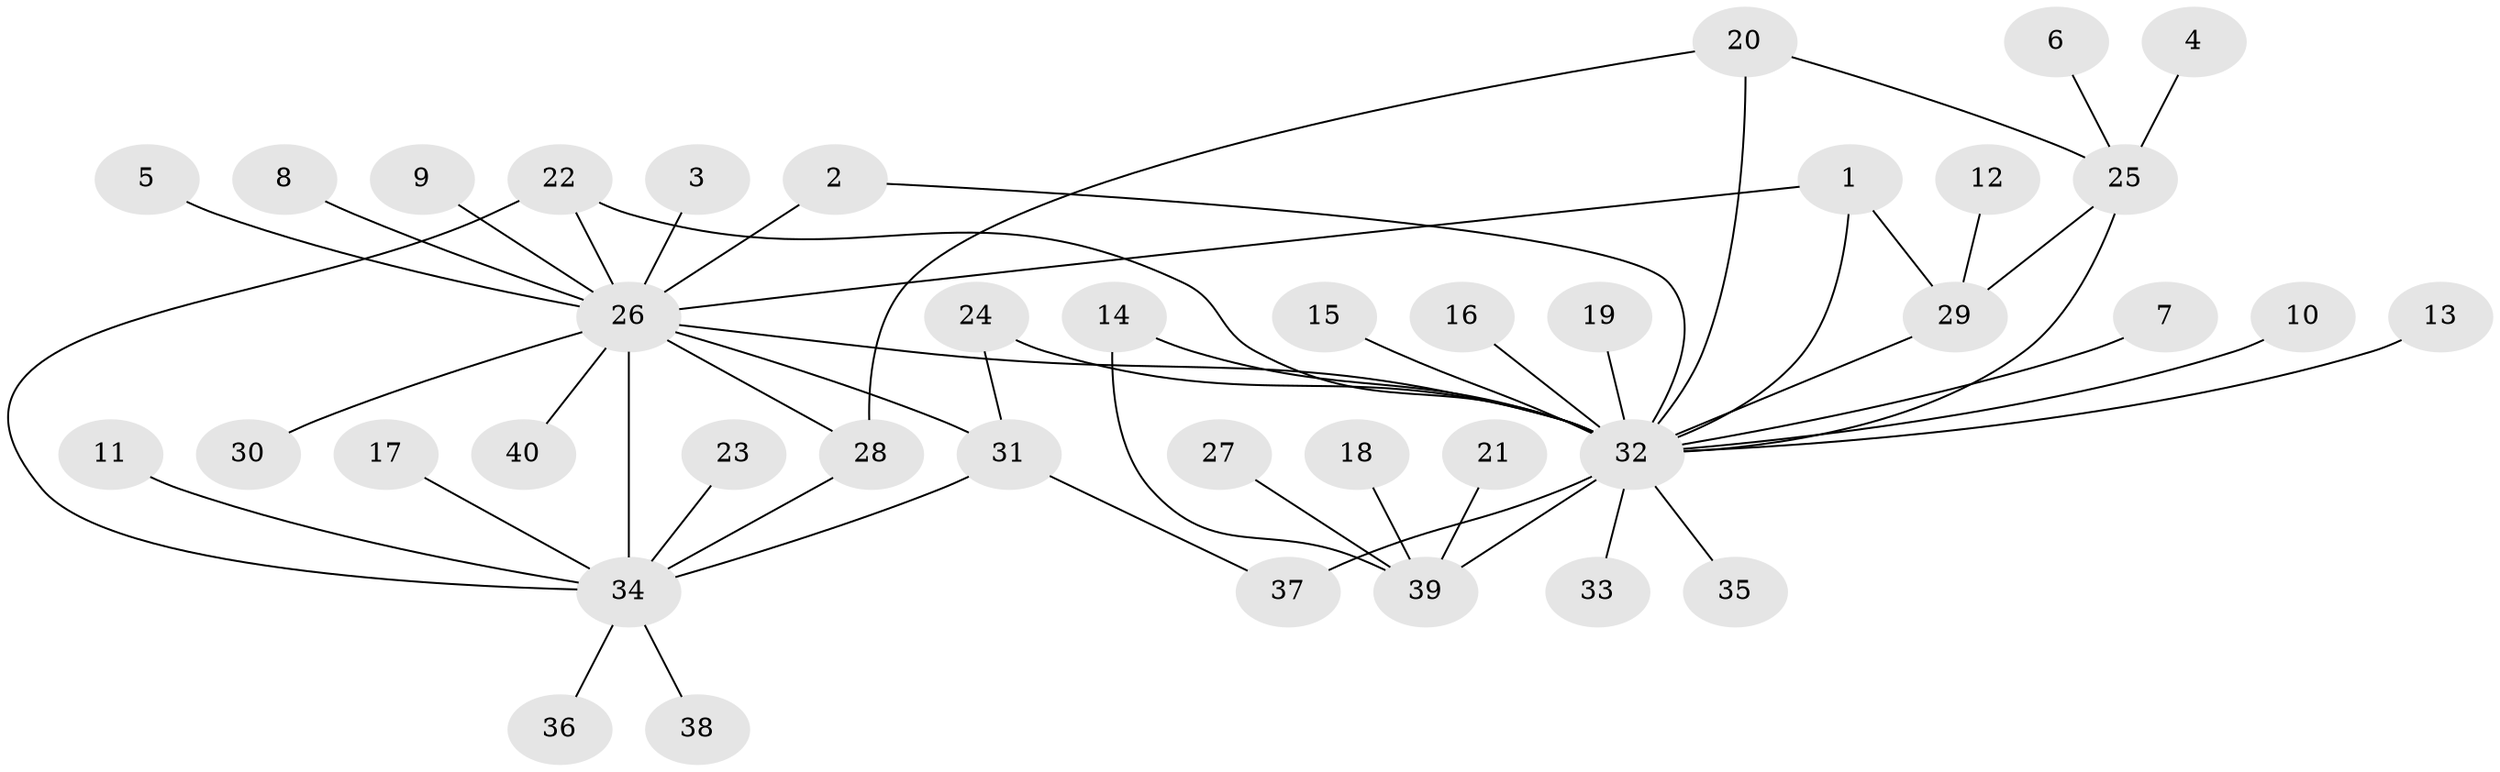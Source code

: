 // original degree distribution, {3: 0.1, 22: 0.0125, 16: 0.0125, 2: 0.1875, 6: 0.0375, 8: 0.0125, 1: 0.55, 4: 0.0625, 7: 0.0125, 5: 0.0125}
// Generated by graph-tools (version 1.1) at 2025/49/03/09/25 03:49:52]
// undirected, 40 vertices, 52 edges
graph export_dot {
graph [start="1"]
  node [color=gray90,style=filled];
  1;
  2;
  3;
  4;
  5;
  6;
  7;
  8;
  9;
  10;
  11;
  12;
  13;
  14;
  15;
  16;
  17;
  18;
  19;
  20;
  21;
  22;
  23;
  24;
  25;
  26;
  27;
  28;
  29;
  30;
  31;
  32;
  33;
  34;
  35;
  36;
  37;
  38;
  39;
  40;
  1 -- 26 [weight=1.0];
  1 -- 29 [weight=1.0];
  1 -- 32 [weight=1.0];
  2 -- 26 [weight=1.0];
  2 -- 32 [weight=1.0];
  3 -- 26 [weight=1.0];
  4 -- 25 [weight=1.0];
  5 -- 26 [weight=1.0];
  6 -- 25 [weight=1.0];
  7 -- 32 [weight=1.0];
  8 -- 26 [weight=1.0];
  9 -- 26 [weight=1.0];
  10 -- 32 [weight=1.0];
  11 -- 34 [weight=1.0];
  12 -- 29 [weight=1.0];
  13 -- 32 [weight=1.0];
  14 -- 32 [weight=1.0];
  14 -- 39 [weight=1.0];
  15 -- 32 [weight=1.0];
  16 -- 32 [weight=1.0];
  17 -- 34 [weight=1.0];
  18 -- 39 [weight=1.0];
  19 -- 32 [weight=1.0];
  20 -- 25 [weight=1.0];
  20 -- 28 [weight=1.0];
  20 -- 32 [weight=1.0];
  21 -- 39 [weight=1.0];
  22 -- 26 [weight=1.0];
  22 -- 32 [weight=1.0];
  22 -- 34 [weight=1.0];
  23 -- 34 [weight=1.0];
  24 -- 31 [weight=1.0];
  24 -- 32 [weight=1.0];
  25 -- 29 [weight=1.0];
  25 -- 32 [weight=1.0];
  26 -- 28 [weight=2.0];
  26 -- 30 [weight=1.0];
  26 -- 31 [weight=1.0];
  26 -- 32 [weight=1.0];
  26 -- 34 [weight=2.0];
  26 -- 40 [weight=1.0];
  27 -- 39 [weight=1.0];
  28 -- 34 [weight=1.0];
  29 -- 32 [weight=1.0];
  31 -- 34 [weight=1.0];
  31 -- 37 [weight=1.0];
  32 -- 33 [weight=1.0];
  32 -- 35 [weight=1.0];
  32 -- 37 [weight=2.0];
  32 -- 39 [weight=1.0];
  34 -- 36 [weight=1.0];
  34 -- 38 [weight=1.0];
}
